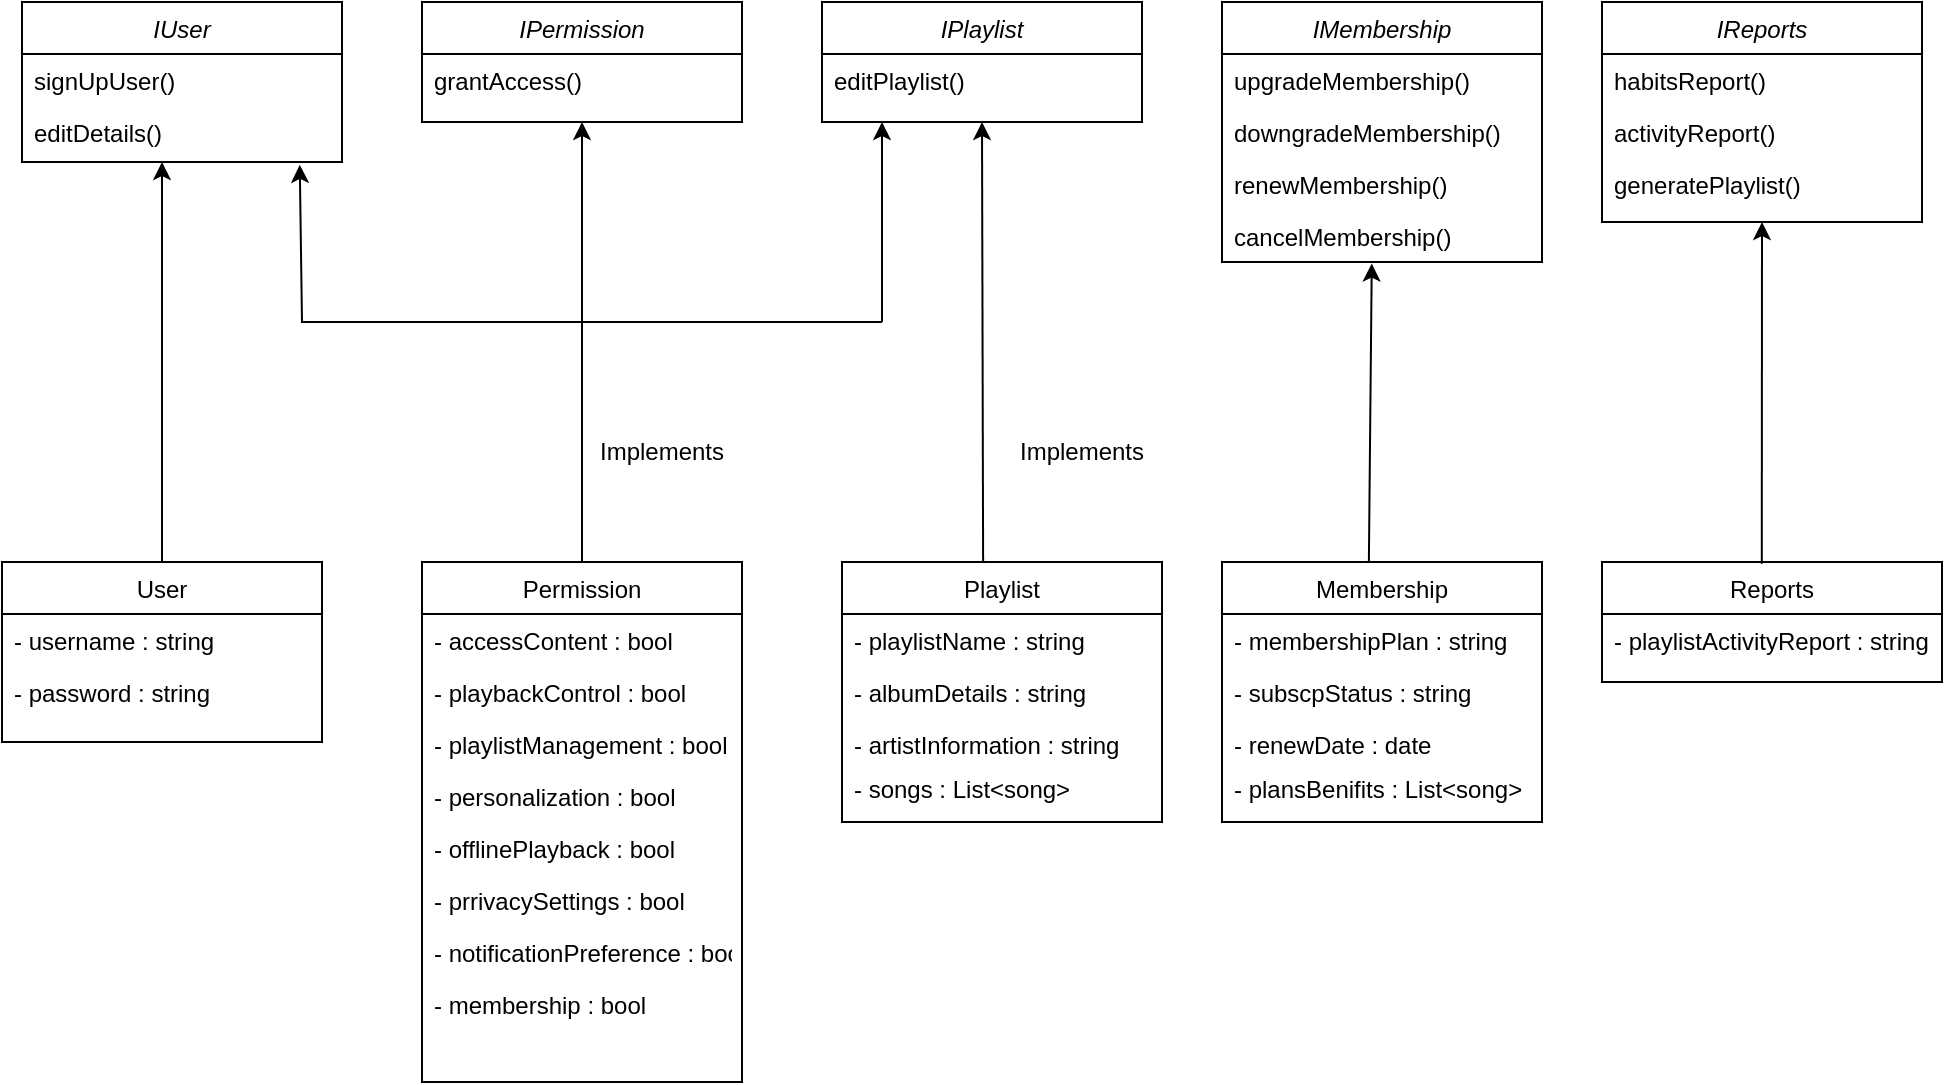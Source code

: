 <mxfile version="24.2.1" type="device">
  <diagram id="C5RBs43oDa-KdzZeNtuy" name="Page-1">
    <mxGraphModel dx="1235" dy="709" grid="1" gridSize="10" guides="1" tooltips="1" connect="1" arrows="1" fold="1" page="1" pageScale="1" pageWidth="827" pageHeight="1169" math="0" shadow="0">
      <root>
        <mxCell id="WIyWlLk6GJQsqaUBKTNV-0" />
        <mxCell id="WIyWlLk6GJQsqaUBKTNV-1" parent="WIyWlLk6GJQsqaUBKTNV-0" />
        <mxCell id="zkfFHV4jXpPFQw0GAbJ--0" value="IUser" style="swimlane;fontStyle=2;align=center;verticalAlign=top;childLayout=stackLayout;horizontal=1;startSize=26;horizontalStack=0;resizeParent=1;resizeLast=0;collapsible=1;marginBottom=0;rounded=0;shadow=0;strokeWidth=1;" parent="WIyWlLk6GJQsqaUBKTNV-1" vertex="1">
          <mxGeometry x="220" y="120" width="160" height="80" as="geometry">
            <mxRectangle x="230" y="140" width="160" height="26" as="alternateBounds" />
          </mxGeometry>
        </mxCell>
        <mxCell id="zkfFHV4jXpPFQw0GAbJ--1" value="signUpUser()" style="text;align=left;verticalAlign=top;spacingLeft=4;spacingRight=4;overflow=hidden;rotatable=0;points=[[0,0.5],[1,0.5]];portConstraint=eastwest;" parent="zkfFHV4jXpPFQw0GAbJ--0" vertex="1">
          <mxGeometry y="26" width="160" height="26" as="geometry" />
        </mxCell>
        <mxCell id="zkfFHV4jXpPFQw0GAbJ--2" value="editDetails()" style="text;align=left;verticalAlign=top;spacingLeft=4;spacingRight=4;overflow=hidden;rotatable=0;points=[[0,0.5],[1,0.5]];portConstraint=eastwest;rounded=0;shadow=0;html=0;" parent="zkfFHV4jXpPFQw0GAbJ--0" vertex="1">
          <mxGeometry y="52" width="160" height="26" as="geometry" />
        </mxCell>
        <mxCell id="zkfFHV4jXpPFQw0GAbJ--17" value="User" style="swimlane;fontStyle=0;align=center;verticalAlign=top;childLayout=stackLayout;horizontal=1;startSize=26;horizontalStack=0;resizeParent=1;resizeLast=0;collapsible=1;marginBottom=0;rounded=0;shadow=0;strokeWidth=1;" parent="WIyWlLk6GJQsqaUBKTNV-1" vertex="1">
          <mxGeometry x="210" y="400" width="160" height="90" as="geometry">
            <mxRectangle x="550" y="140" width="160" height="26" as="alternateBounds" />
          </mxGeometry>
        </mxCell>
        <mxCell id="zkfFHV4jXpPFQw0GAbJ--18" value="- username : string" style="text;align=left;verticalAlign=top;spacingLeft=4;spacingRight=4;overflow=hidden;rotatable=0;points=[[0,0.5],[1,0.5]];portConstraint=eastwest;" parent="zkfFHV4jXpPFQw0GAbJ--17" vertex="1">
          <mxGeometry y="26" width="160" height="26" as="geometry" />
        </mxCell>
        <mxCell id="zkfFHV4jXpPFQw0GAbJ--19" value="- password : string" style="text;align=left;verticalAlign=top;spacingLeft=4;spacingRight=4;overflow=hidden;rotatable=0;points=[[0,0.5],[1,0.5]];portConstraint=eastwest;rounded=0;shadow=0;html=0;" parent="zkfFHV4jXpPFQw0GAbJ--17" vertex="1">
          <mxGeometry y="52" width="160" height="26" as="geometry" />
        </mxCell>
        <mxCell id="PSj60j01VjWusgtGaoB6-0" value="IPermission" style="swimlane;fontStyle=2;align=center;verticalAlign=top;childLayout=stackLayout;horizontal=1;startSize=26;horizontalStack=0;resizeParent=1;resizeLast=0;collapsible=1;marginBottom=0;rounded=0;shadow=0;strokeWidth=1;" vertex="1" parent="WIyWlLk6GJQsqaUBKTNV-1">
          <mxGeometry x="420" y="120" width="160" height="60" as="geometry">
            <mxRectangle x="420" y="120" width="160" height="26" as="alternateBounds" />
          </mxGeometry>
        </mxCell>
        <mxCell id="PSj60j01VjWusgtGaoB6-1" value="grantAccess()" style="text;align=left;verticalAlign=top;spacingLeft=4;spacingRight=4;overflow=hidden;rotatable=0;points=[[0,0.5],[1,0.5]];portConstraint=eastwest;" vertex="1" parent="PSj60j01VjWusgtGaoB6-0">
          <mxGeometry y="26" width="160" height="26" as="geometry" />
        </mxCell>
        <mxCell id="PSj60j01VjWusgtGaoB6-3" value="IPlaylist" style="swimlane;fontStyle=2;align=center;verticalAlign=top;childLayout=stackLayout;horizontal=1;startSize=26;horizontalStack=0;resizeParent=1;resizeLast=0;collapsible=1;marginBottom=0;rounded=0;shadow=0;strokeWidth=1;" vertex="1" parent="WIyWlLk6GJQsqaUBKTNV-1">
          <mxGeometry x="620" y="120" width="160" height="60" as="geometry">
            <mxRectangle x="420" y="120" width="160" height="26" as="alternateBounds" />
          </mxGeometry>
        </mxCell>
        <mxCell id="PSj60j01VjWusgtGaoB6-4" value="editPlaylist()" style="text;align=left;verticalAlign=top;spacingLeft=4;spacingRight=4;overflow=hidden;rotatable=0;points=[[0,0.5],[1,0.5]];portConstraint=eastwest;" vertex="1" parent="PSj60j01VjWusgtGaoB6-3">
          <mxGeometry y="26" width="160" height="26" as="geometry" />
        </mxCell>
        <mxCell id="PSj60j01VjWusgtGaoB6-9" value="IMembership" style="swimlane;fontStyle=2;align=center;verticalAlign=top;childLayout=stackLayout;horizontal=1;startSize=26;horizontalStack=0;resizeParent=1;resizeLast=0;collapsible=1;marginBottom=0;rounded=0;shadow=0;strokeWidth=1;" vertex="1" parent="WIyWlLk6GJQsqaUBKTNV-1">
          <mxGeometry x="820" y="120" width="160" height="130" as="geometry">
            <mxRectangle x="420" y="120" width="160" height="26" as="alternateBounds" />
          </mxGeometry>
        </mxCell>
        <mxCell id="PSj60j01VjWusgtGaoB6-10" value="upgradeMembership()&#xa;" style="text;align=left;verticalAlign=top;spacingLeft=4;spacingRight=4;overflow=hidden;rotatable=0;points=[[0,0.5],[1,0.5]];portConstraint=eastwest;" vertex="1" parent="PSj60j01VjWusgtGaoB6-9">
          <mxGeometry y="26" width="160" height="26" as="geometry" />
        </mxCell>
        <mxCell id="PSj60j01VjWusgtGaoB6-13" value="downgradeMembership()&#xa;" style="text;align=left;verticalAlign=top;spacingLeft=4;spacingRight=4;overflow=hidden;rotatable=0;points=[[0,0.5],[1,0.5]];portConstraint=eastwest;" vertex="1" parent="PSj60j01VjWusgtGaoB6-9">
          <mxGeometry y="52" width="160" height="26" as="geometry" />
        </mxCell>
        <mxCell id="PSj60j01VjWusgtGaoB6-14" value="renewMembership()" style="text;align=left;verticalAlign=top;spacingLeft=4;spacingRight=4;overflow=hidden;rotatable=0;points=[[0,0.5],[1,0.5]];portConstraint=eastwest;" vertex="1" parent="PSj60j01VjWusgtGaoB6-9">
          <mxGeometry y="78" width="160" height="26" as="geometry" />
        </mxCell>
        <mxCell id="PSj60j01VjWusgtGaoB6-15" value="cancelMembership()" style="text;align=left;verticalAlign=top;spacingLeft=4;spacingRight=4;overflow=hidden;rotatable=0;points=[[0,0.5],[1,0.5]];portConstraint=eastwest;" vertex="1" parent="PSj60j01VjWusgtGaoB6-9">
          <mxGeometry y="104" width="160" height="26" as="geometry" />
        </mxCell>
        <mxCell id="PSj60j01VjWusgtGaoB6-11" value="IReports" style="swimlane;fontStyle=2;align=center;verticalAlign=top;childLayout=stackLayout;horizontal=1;startSize=26;horizontalStack=0;resizeParent=1;resizeLast=0;collapsible=1;marginBottom=0;rounded=0;shadow=0;strokeWidth=1;" vertex="1" parent="WIyWlLk6GJQsqaUBKTNV-1">
          <mxGeometry x="1010" y="120" width="160" height="110" as="geometry">
            <mxRectangle x="420" y="120" width="160" height="26" as="alternateBounds" />
          </mxGeometry>
        </mxCell>
        <mxCell id="PSj60j01VjWusgtGaoB6-12" value="habitsReport()" style="text;align=left;verticalAlign=top;spacingLeft=4;spacingRight=4;overflow=hidden;rotatable=0;points=[[0,0.5],[1,0.5]];portConstraint=eastwest;" vertex="1" parent="PSj60j01VjWusgtGaoB6-11">
          <mxGeometry y="26" width="160" height="26" as="geometry" />
        </mxCell>
        <mxCell id="PSj60j01VjWusgtGaoB6-16" value="activityReport()" style="text;align=left;verticalAlign=top;spacingLeft=4;spacingRight=4;overflow=hidden;rotatable=0;points=[[0,0.5],[1,0.5]];portConstraint=eastwest;" vertex="1" parent="PSj60j01VjWusgtGaoB6-11">
          <mxGeometry y="52" width="160" height="26" as="geometry" />
        </mxCell>
        <mxCell id="PSj60j01VjWusgtGaoB6-17" value="generatePlaylist()" style="text;align=left;verticalAlign=top;spacingLeft=4;spacingRight=4;overflow=hidden;rotatable=0;points=[[0,0.5],[1,0.5]];portConstraint=eastwest;" vertex="1" parent="PSj60j01VjWusgtGaoB6-11">
          <mxGeometry y="78" width="160" height="26" as="geometry" />
        </mxCell>
        <mxCell id="PSj60j01VjWusgtGaoB6-18" value="" style="endArrow=classic;html=1;rounded=0;exitX=0.5;exitY=0;exitDx=0;exitDy=0;" edge="1" parent="WIyWlLk6GJQsqaUBKTNV-1" source="zkfFHV4jXpPFQw0GAbJ--17">
          <mxGeometry width="50" height="50" relative="1" as="geometry">
            <mxPoint x="290" y="330" as="sourcePoint" />
            <mxPoint x="290" y="200" as="targetPoint" />
          </mxGeometry>
        </mxCell>
        <mxCell id="PSj60j01VjWusgtGaoB6-20" value="" style="endArrow=classic;html=1;rounded=0;entryX=0.868;entryY=1.131;entryDx=0;entryDy=0;entryPerimeter=0;" edge="1" parent="WIyWlLk6GJQsqaUBKTNV-1" target="zkfFHV4jXpPFQw0GAbJ--2">
          <mxGeometry width="50" height="50" relative="1" as="geometry">
            <mxPoint x="650" y="280" as="sourcePoint" />
            <mxPoint x="610" y="340" as="targetPoint" />
            <Array as="points">
              <mxPoint x="360" y="280" />
            </Array>
          </mxGeometry>
        </mxCell>
        <mxCell id="PSj60j01VjWusgtGaoB6-21" value="" style="endArrow=classic;html=1;rounded=0;" edge="1" parent="WIyWlLk6GJQsqaUBKTNV-1">
          <mxGeometry width="50" height="50" relative="1" as="geometry">
            <mxPoint x="650" y="280" as="sourcePoint" />
            <mxPoint x="650" y="180" as="targetPoint" />
          </mxGeometry>
        </mxCell>
        <mxCell id="PSj60j01VjWusgtGaoB6-22" value="" style="endArrow=classic;html=1;rounded=0;entryX=0.5;entryY=1;entryDx=0;entryDy=0;exitX=0.5;exitY=0;exitDx=0;exitDy=0;" edge="1" parent="WIyWlLk6GJQsqaUBKTNV-1" source="PSj60j01VjWusgtGaoB6-25" target="PSj60j01VjWusgtGaoB6-0">
          <mxGeometry width="50" height="50" relative="1" as="geometry">
            <mxPoint x="540" y="350" as="sourcePoint" />
            <mxPoint x="610" y="180" as="targetPoint" />
          </mxGeometry>
        </mxCell>
        <mxCell id="PSj60j01VjWusgtGaoB6-25" value="Permission" style="swimlane;fontStyle=0;align=center;verticalAlign=top;childLayout=stackLayout;horizontal=1;startSize=26;horizontalStack=0;resizeParent=1;resizeLast=0;collapsible=1;marginBottom=0;rounded=0;shadow=0;strokeWidth=1;" vertex="1" parent="WIyWlLk6GJQsqaUBKTNV-1">
          <mxGeometry x="420" y="400" width="160" height="260" as="geometry">
            <mxRectangle x="550" y="140" width="160" height="26" as="alternateBounds" />
          </mxGeometry>
        </mxCell>
        <mxCell id="PSj60j01VjWusgtGaoB6-26" value="- accessContent : bool" style="text;align=left;verticalAlign=top;spacingLeft=4;spacingRight=4;overflow=hidden;rotatable=0;points=[[0,0.5],[1,0.5]];portConstraint=eastwest;" vertex="1" parent="PSj60j01VjWusgtGaoB6-25">
          <mxGeometry y="26" width="160" height="26" as="geometry" />
        </mxCell>
        <mxCell id="PSj60j01VjWusgtGaoB6-27" value="- playbackControl : bool" style="text;align=left;verticalAlign=top;spacingLeft=4;spacingRight=4;overflow=hidden;rotatable=0;points=[[0,0.5],[1,0.5]];portConstraint=eastwest;rounded=0;shadow=0;html=0;" vertex="1" parent="PSj60j01VjWusgtGaoB6-25">
          <mxGeometry y="52" width="160" height="26" as="geometry" />
        </mxCell>
        <mxCell id="PSj60j01VjWusgtGaoB6-28" value="- playlistManagement : bool" style="text;align=left;verticalAlign=top;spacingLeft=4;spacingRight=4;overflow=hidden;rotatable=0;points=[[0,0.5],[1,0.5]];portConstraint=eastwest;rounded=0;shadow=0;html=0;" vertex="1" parent="PSj60j01VjWusgtGaoB6-25">
          <mxGeometry y="78" width="160" height="26" as="geometry" />
        </mxCell>
        <mxCell id="PSj60j01VjWusgtGaoB6-29" value="- personalization : bool" style="text;align=left;verticalAlign=top;spacingLeft=4;spacingRight=4;overflow=hidden;rotatable=0;points=[[0,0.5],[1,0.5]];portConstraint=eastwest;rounded=0;shadow=0;html=0;" vertex="1" parent="PSj60j01VjWusgtGaoB6-25">
          <mxGeometry y="104" width="160" height="26" as="geometry" />
        </mxCell>
        <mxCell id="PSj60j01VjWusgtGaoB6-30" value="- offlinePlayback : bool" style="text;align=left;verticalAlign=top;spacingLeft=4;spacingRight=4;overflow=hidden;rotatable=0;points=[[0,0.5],[1,0.5]];portConstraint=eastwest;rounded=0;shadow=0;html=0;" vertex="1" parent="PSj60j01VjWusgtGaoB6-25">
          <mxGeometry y="130" width="160" height="26" as="geometry" />
        </mxCell>
        <mxCell id="PSj60j01VjWusgtGaoB6-31" value="- prrivacySettings : bool" style="text;align=left;verticalAlign=top;spacingLeft=4;spacingRight=4;overflow=hidden;rotatable=0;points=[[0,0.5],[1,0.5]];portConstraint=eastwest;rounded=0;shadow=0;html=0;" vertex="1" parent="PSj60j01VjWusgtGaoB6-25">
          <mxGeometry y="156" width="160" height="26" as="geometry" />
        </mxCell>
        <mxCell id="PSj60j01VjWusgtGaoB6-32" value="- notificationPreference : bool" style="text;align=left;verticalAlign=top;spacingLeft=4;spacingRight=4;overflow=hidden;rotatable=0;points=[[0,0.5],[1,0.5]];portConstraint=eastwest;rounded=0;shadow=0;html=0;" vertex="1" parent="PSj60j01VjWusgtGaoB6-25">
          <mxGeometry y="182" width="160" height="26" as="geometry" />
        </mxCell>
        <mxCell id="PSj60j01VjWusgtGaoB6-33" value="- membership : bool" style="text;align=left;verticalAlign=top;spacingLeft=4;spacingRight=4;overflow=hidden;rotatable=0;points=[[0,0.5],[1,0.5]];portConstraint=eastwest;rounded=0;shadow=0;html=0;" vertex="1" parent="PSj60j01VjWusgtGaoB6-25">
          <mxGeometry y="208" width="160" height="26" as="geometry" />
        </mxCell>
        <mxCell id="PSj60j01VjWusgtGaoB6-34" value="Playlist" style="swimlane;fontStyle=0;align=center;verticalAlign=top;childLayout=stackLayout;horizontal=1;startSize=26;horizontalStack=0;resizeParent=1;resizeLast=0;collapsible=1;marginBottom=0;rounded=0;shadow=0;strokeWidth=1;" vertex="1" parent="WIyWlLk6GJQsqaUBKTNV-1">
          <mxGeometry x="630" y="400" width="160" height="130" as="geometry">
            <mxRectangle x="550" y="140" width="160" height="26" as="alternateBounds" />
          </mxGeometry>
        </mxCell>
        <mxCell id="PSj60j01VjWusgtGaoB6-35" value="- playlistName : string" style="text;align=left;verticalAlign=top;spacingLeft=4;spacingRight=4;overflow=hidden;rotatable=0;points=[[0,0.5],[1,0.5]];portConstraint=eastwest;" vertex="1" parent="PSj60j01VjWusgtGaoB6-34">
          <mxGeometry y="26" width="160" height="26" as="geometry" />
        </mxCell>
        <mxCell id="PSj60j01VjWusgtGaoB6-36" value="- albumDetails : string" style="text;align=left;verticalAlign=top;spacingLeft=4;spacingRight=4;overflow=hidden;rotatable=0;points=[[0,0.5],[1,0.5]];portConstraint=eastwest;rounded=0;shadow=0;html=0;" vertex="1" parent="PSj60j01VjWusgtGaoB6-34">
          <mxGeometry y="52" width="160" height="26" as="geometry" />
        </mxCell>
        <mxCell id="PSj60j01VjWusgtGaoB6-37" value="- artistInformation : string" style="text;align=left;verticalAlign=top;spacingLeft=4;spacingRight=4;overflow=hidden;rotatable=0;points=[[0,0.5],[1,0.5]];portConstraint=eastwest;rounded=0;shadow=0;html=0;" vertex="1" parent="PSj60j01VjWusgtGaoB6-34">
          <mxGeometry y="78" width="160" height="22" as="geometry" />
        </mxCell>
        <mxCell id="PSj60j01VjWusgtGaoB6-38" value="- songs : List&lt;song&gt;" style="text;align=left;verticalAlign=top;spacingLeft=4;spacingRight=4;overflow=hidden;rotatable=0;points=[[0,0.5],[1,0.5]];portConstraint=eastwest;rounded=0;shadow=0;html=0;" vertex="1" parent="PSj60j01VjWusgtGaoB6-34">
          <mxGeometry y="100" width="160" height="26" as="geometry" />
        </mxCell>
        <mxCell id="PSj60j01VjWusgtGaoB6-39" value="" style="endArrow=classic;html=1;rounded=0;entryX=0.5;entryY=1;entryDx=0;entryDy=0;exitX=0.441;exitY=-0.001;exitDx=0;exitDy=0;exitPerimeter=0;" edge="1" parent="WIyWlLk6GJQsqaUBKTNV-1" source="PSj60j01VjWusgtGaoB6-34" target="PSj60j01VjWusgtGaoB6-3">
          <mxGeometry width="50" height="50" relative="1" as="geometry">
            <mxPoint x="650" y="350" as="sourcePoint" />
            <mxPoint x="700" y="300" as="targetPoint" />
          </mxGeometry>
        </mxCell>
        <mxCell id="PSj60j01VjWusgtGaoB6-45" value="" style="endArrow=classic;html=1;rounded=0;entryX=0.468;entryY=1.029;entryDx=0;entryDy=0;entryPerimeter=0;exitX=0.459;exitY=0;exitDx=0;exitDy=0;exitPerimeter=0;" edge="1" parent="WIyWlLk6GJQsqaUBKTNV-1" source="PSj60j01VjWusgtGaoB6-46" target="PSj60j01VjWusgtGaoB6-15">
          <mxGeometry width="50" height="50" relative="1" as="geometry">
            <mxPoint x="893.4" y="395.58" as="sourcePoint" />
            <mxPoint x="800" y="240" as="targetPoint" />
          </mxGeometry>
        </mxCell>
        <mxCell id="PSj60j01VjWusgtGaoB6-46" value="Membership" style="swimlane;fontStyle=0;align=center;verticalAlign=top;childLayout=stackLayout;horizontal=1;startSize=26;horizontalStack=0;resizeParent=1;resizeLast=0;collapsible=1;marginBottom=0;rounded=0;shadow=0;strokeWidth=1;" vertex="1" parent="WIyWlLk6GJQsqaUBKTNV-1">
          <mxGeometry x="820" y="400" width="160" height="130" as="geometry">
            <mxRectangle x="550" y="140" width="160" height="26" as="alternateBounds" />
          </mxGeometry>
        </mxCell>
        <mxCell id="PSj60j01VjWusgtGaoB6-47" value="- membershipPlan : string" style="text;align=left;verticalAlign=top;spacingLeft=4;spacingRight=4;overflow=hidden;rotatable=0;points=[[0,0.5],[1,0.5]];portConstraint=eastwest;" vertex="1" parent="PSj60j01VjWusgtGaoB6-46">
          <mxGeometry y="26" width="160" height="26" as="geometry" />
        </mxCell>
        <mxCell id="PSj60j01VjWusgtGaoB6-48" value="- subscpStatus : string" style="text;align=left;verticalAlign=top;spacingLeft=4;spacingRight=4;overflow=hidden;rotatable=0;points=[[0,0.5],[1,0.5]];portConstraint=eastwest;rounded=0;shadow=0;html=0;" vertex="1" parent="PSj60j01VjWusgtGaoB6-46">
          <mxGeometry y="52" width="160" height="26" as="geometry" />
        </mxCell>
        <mxCell id="PSj60j01VjWusgtGaoB6-49" value="- renewDate : date" style="text;align=left;verticalAlign=top;spacingLeft=4;spacingRight=4;overflow=hidden;rotatable=0;points=[[0,0.5],[1,0.5]];portConstraint=eastwest;rounded=0;shadow=0;html=0;" vertex="1" parent="PSj60j01VjWusgtGaoB6-46">
          <mxGeometry y="78" width="160" height="22" as="geometry" />
        </mxCell>
        <mxCell id="PSj60j01VjWusgtGaoB6-50" value="- plansBenifits : List&lt;song&gt;" style="text;align=left;verticalAlign=top;spacingLeft=4;spacingRight=4;overflow=hidden;rotatable=0;points=[[0,0.5],[1,0.5]];portConstraint=eastwest;rounded=0;shadow=0;html=0;" vertex="1" parent="PSj60j01VjWusgtGaoB6-46">
          <mxGeometry y="100" width="160" height="26" as="geometry" />
        </mxCell>
        <mxCell id="PSj60j01VjWusgtGaoB6-51" value="Reports" style="swimlane;fontStyle=0;align=center;verticalAlign=top;childLayout=stackLayout;horizontal=1;startSize=26;horizontalStack=0;resizeParent=1;resizeLast=0;collapsible=1;marginBottom=0;rounded=0;shadow=0;strokeWidth=1;" vertex="1" parent="WIyWlLk6GJQsqaUBKTNV-1">
          <mxGeometry x="1010" y="400" width="170" height="60" as="geometry">
            <mxRectangle x="550" y="140" width="160" height="26" as="alternateBounds" />
          </mxGeometry>
        </mxCell>
        <mxCell id="PSj60j01VjWusgtGaoB6-52" value="- playlistActivityReport : string" style="text;align=left;verticalAlign=top;spacingLeft=4;spacingRight=4;overflow=hidden;rotatable=0;points=[[0,0.5],[1,0.5]];portConstraint=eastwest;" vertex="1" parent="PSj60j01VjWusgtGaoB6-51">
          <mxGeometry y="26" width="170" height="26" as="geometry" />
        </mxCell>
        <mxCell id="PSj60j01VjWusgtGaoB6-56" value="" style="endArrow=classic;html=1;rounded=0;exitX=0.47;exitY=0.014;exitDx=0;exitDy=0;exitPerimeter=0;entryX=0.5;entryY=1;entryDx=0;entryDy=0;" edge="1" parent="WIyWlLk6GJQsqaUBKTNV-1" source="PSj60j01VjWusgtGaoB6-51" target="PSj60j01VjWusgtGaoB6-11">
          <mxGeometry width="50" height="50" relative="1" as="geometry">
            <mxPoint x="1090" y="390" as="sourcePoint" />
            <mxPoint x="1089.991" y="245" as="targetPoint" />
          </mxGeometry>
        </mxCell>
        <mxCell id="PSj60j01VjWusgtGaoB6-58" value="Implements" style="text;html=1;align=center;verticalAlign=middle;whiteSpace=wrap;rounded=0;" vertex="1" parent="WIyWlLk6GJQsqaUBKTNV-1">
          <mxGeometry x="510" y="330" width="60" height="30" as="geometry" />
        </mxCell>
        <mxCell id="PSj60j01VjWusgtGaoB6-59" value="Implements" style="text;html=1;align=center;verticalAlign=middle;whiteSpace=wrap;rounded=0;" vertex="1" parent="WIyWlLk6GJQsqaUBKTNV-1">
          <mxGeometry x="720" y="330" width="60" height="30" as="geometry" />
        </mxCell>
      </root>
    </mxGraphModel>
  </diagram>
</mxfile>

